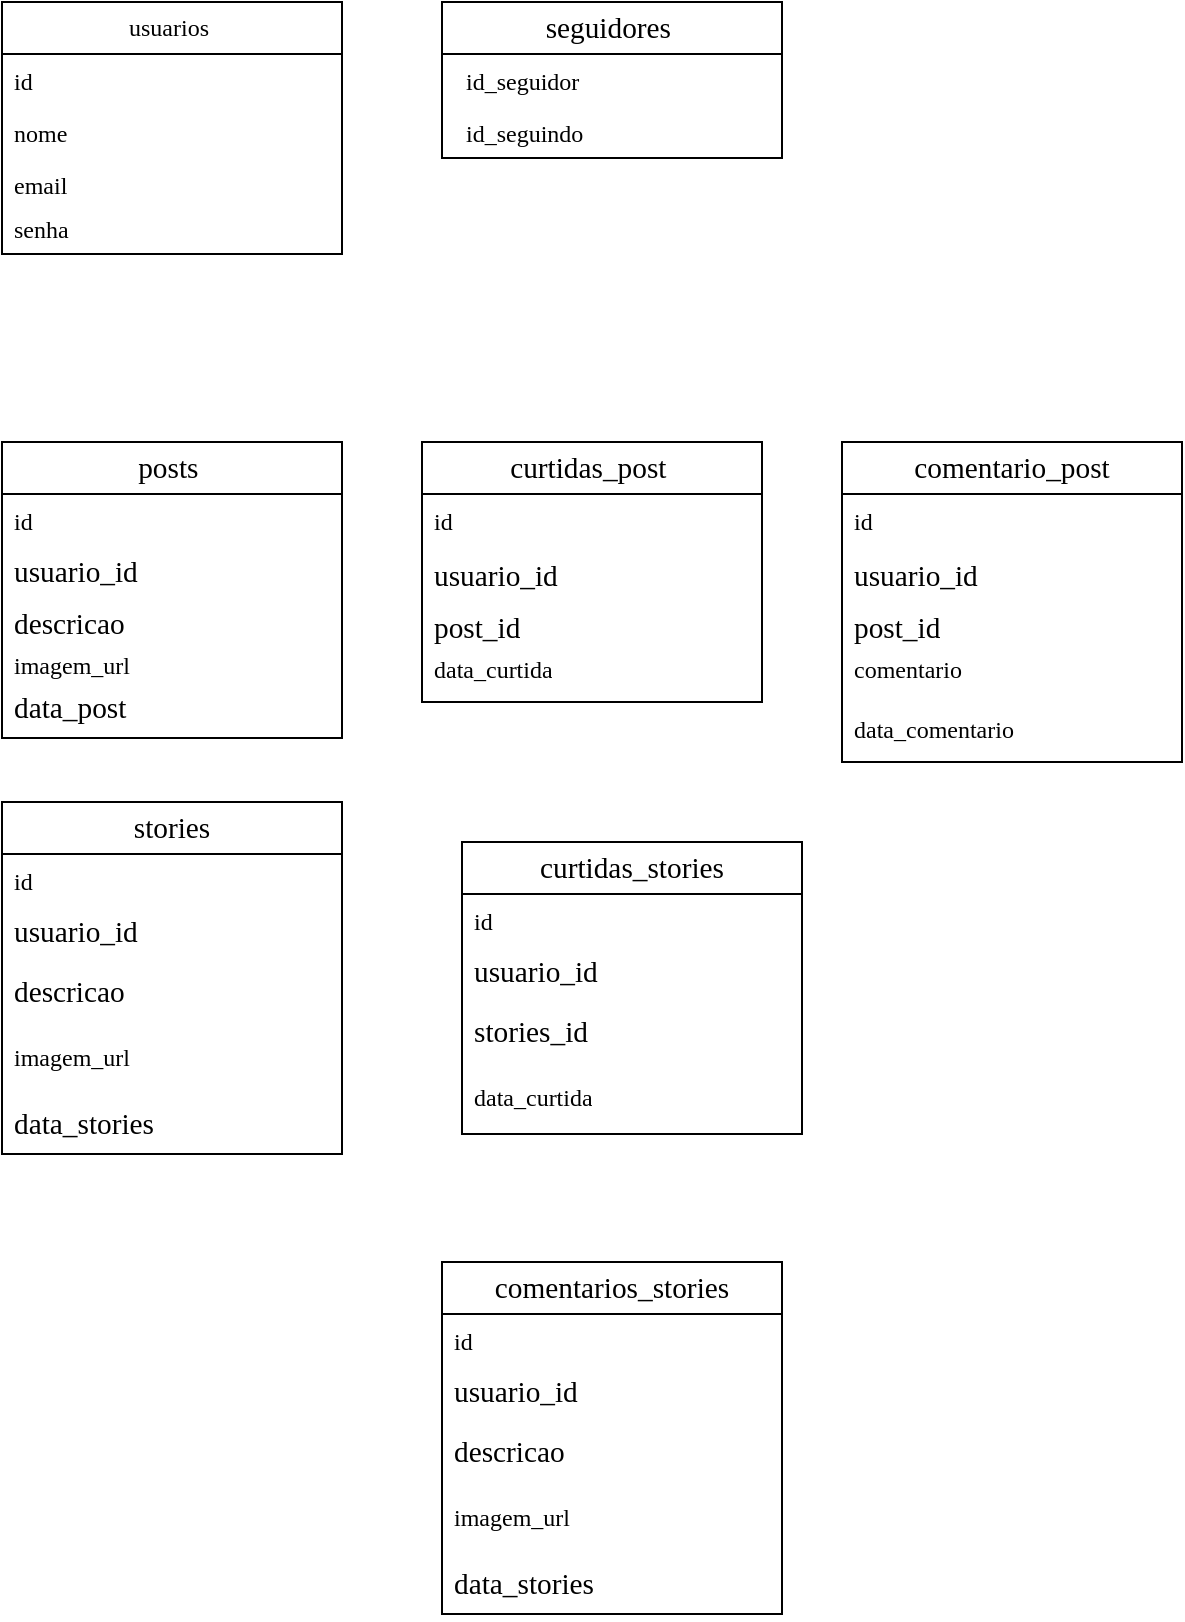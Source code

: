 <mxfile version="26.2.12">
  <diagram id="C5RBs43oDa-KdzZeNtuy" name="Page-1">
    <mxGraphModel dx="1044" dy="527" grid="1" gridSize="10" guides="1" tooltips="1" connect="1" arrows="1" fold="1" page="1" pageScale="1" pageWidth="827" pageHeight="1169" math="0" shadow="0">
      <root>
        <mxCell id="WIyWlLk6GJQsqaUBKTNV-0" />
        <mxCell id="WIyWlLk6GJQsqaUBKTNV-1" parent="WIyWlLk6GJQsqaUBKTNV-0" />
        <mxCell id="iWua7ZJ_4IUUCElxeBm5-2" value="usuarios&amp;nbsp;" style="swimlane;fontStyle=0;childLayout=stackLayout;horizontal=1;startSize=26;fillColor=none;horizontalStack=0;resizeParent=1;resizeParentMax=0;resizeLast=0;collapsible=1;marginBottom=0;whiteSpace=wrap;html=1;fontFamily=Verdana;" parent="WIyWlLk6GJQsqaUBKTNV-1" vertex="1">
          <mxGeometry x="260" y="40" width="170" height="126" as="geometry" />
        </mxCell>
        <mxCell id="iWua7ZJ_4IUUCElxeBm5-3" value="id&amp;nbsp; &amp;nbsp;&amp;nbsp;" style="text;strokeColor=none;fillColor=none;align=left;verticalAlign=top;spacingLeft=4;spacingRight=4;overflow=hidden;rotatable=0;points=[[0,0.5],[1,0.5]];portConstraint=eastwest;whiteSpace=wrap;html=1;fontFamily=Verdana;" parent="iWua7ZJ_4IUUCElxeBm5-2" vertex="1">
          <mxGeometry y="26" width="170" height="26" as="geometry" />
        </mxCell>
        <mxCell id="iWua7ZJ_4IUUCElxeBm5-4" value="nome&amp;nbsp;" style="text;strokeColor=none;fillColor=none;align=left;verticalAlign=top;spacingLeft=4;spacingRight=4;overflow=hidden;rotatable=0;points=[[0,0.5],[1,0.5]];portConstraint=eastwest;whiteSpace=wrap;html=1;fontFamily=Verdana;" parent="iWua7ZJ_4IUUCElxeBm5-2" vertex="1">
          <mxGeometry y="52" width="170" height="26" as="geometry" />
        </mxCell>
        <mxCell id="iWua7ZJ_4IUUCElxeBm5-5" value="email&amp;nbsp;" style="text;strokeColor=none;fillColor=none;align=left;verticalAlign=top;spacingLeft=4;spacingRight=4;overflow=hidden;rotatable=0;points=[[0,0.5],[1,0.5]];portConstraint=eastwest;whiteSpace=wrap;html=1;fontFamily=Verdana;" parent="iWua7ZJ_4IUUCElxeBm5-2" vertex="1">
          <mxGeometry y="78" width="170" height="22" as="geometry" />
        </mxCell>
        <mxCell id="iWua7ZJ_4IUUCElxeBm5-8" value="senha&amp;nbsp;" style="text;strokeColor=none;fillColor=none;align=left;verticalAlign=top;spacingLeft=4;spacingRight=4;overflow=hidden;rotatable=0;points=[[0,0.5],[1,0.5]];portConstraint=eastwest;whiteSpace=wrap;html=1;fontFamily=Verdana;" parent="iWua7ZJ_4IUUCElxeBm5-2" vertex="1">
          <mxGeometry y="100" width="170" height="26" as="geometry" />
        </mxCell>
        <mxCell id="iWua7ZJ_4IUUCElxeBm5-9" value="&lt;span id=&quot;docs-internal-guid-b785d1c1-7fff-65c7-04ec-d4af3d5e29a7&quot;&gt;&lt;span style=&quot;font-size: 11pt; color: rgb(0, 0, 0); background-color: transparent; font-variant-numeric: normal; font-variant-east-asian: normal; font-variant-alternates: normal; font-variant-position: normal; font-variant-emoji: normal; vertical-align: baseline; white-space-collapse: preserve;&quot;&gt;seguidores &lt;/span&gt;&lt;/span&gt;" style="swimlane;fontStyle=0;childLayout=stackLayout;horizontal=1;startSize=26;fillColor=none;horizontalStack=0;resizeParent=1;resizeParentMax=0;resizeLast=0;collapsible=1;marginBottom=0;whiteSpace=wrap;html=1;fontFamily=Verdana;" parent="WIyWlLk6GJQsqaUBKTNV-1" vertex="1">
          <mxGeometry x="480" y="40" width="170" height="78" as="geometry" />
        </mxCell>
        <mxCell id="iWua7ZJ_4IUUCElxeBm5-10" value="&lt;div&gt;&amp;nbsp; id_seguidor&amp;nbsp;&lt;/div&gt;&lt;div&gt;&lt;br&gt;&lt;/div&gt;" style="text;strokeColor=none;fillColor=none;align=left;verticalAlign=top;spacingLeft=4;spacingRight=4;overflow=hidden;rotatable=0;points=[[0,0.5],[1,0.5]];portConstraint=eastwest;whiteSpace=wrap;html=1;fontFamily=Verdana;" parent="iWua7ZJ_4IUUCElxeBm5-9" vertex="1">
          <mxGeometry y="26" width="170" height="26" as="geometry" />
        </mxCell>
        <mxCell id="iWua7ZJ_4IUUCElxeBm5-11" value="&lt;div&gt;&amp;nbsp; id_seguindo&amp;nbsp;&lt;/div&gt;&lt;div&gt;&lt;br&gt;&lt;/div&gt;" style="text;strokeColor=none;fillColor=none;align=left;verticalAlign=top;spacingLeft=4;spacingRight=4;overflow=hidden;rotatable=0;points=[[0,0.5],[1,0.5]];portConstraint=eastwest;whiteSpace=wrap;html=1;fontFamily=Verdana;" parent="iWua7ZJ_4IUUCElxeBm5-9" vertex="1">
          <mxGeometry y="52" width="170" height="26" as="geometry" />
        </mxCell>
        <mxCell id="iWua7ZJ_4IUUCElxeBm5-14" value="&lt;span id=&quot;docs-internal-guid-b637a96a-7fff-86a3-83ad-5937b34f5723&quot;&gt;&lt;span style=&quot;font-size: 11pt; color: rgb(0, 0, 0); background-color: transparent; font-variant-numeric: normal; font-variant-east-asian: normal; font-variant-alternates: normal; font-variant-position: normal; font-variant-emoji: normal; vertical-align: baseline; white-space-collapse: preserve;&quot;&gt;posts &lt;/span&gt;&lt;/span&gt;" style="swimlane;fontStyle=0;childLayout=stackLayout;horizontal=1;startSize=26;fillColor=none;horizontalStack=0;resizeParent=1;resizeParentMax=0;resizeLast=0;collapsible=1;marginBottom=0;whiteSpace=wrap;html=1;fontFamily=Verdana;" parent="WIyWlLk6GJQsqaUBKTNV-1" vertex="1">
          <mxGeometry x="260" y="260" width="170" height="148" as="geometry" />
        </mxCell>
        <mxCell id="iWua7ZJ_4IUUCElxeBm5-15" value="id&amp;nbsp;&amp;nbsp;" style="text;strokeColor=none;fillColor=none;align=left;verticalAlign=top;spacingLeft=4;spacingRight=4;overflow=hidden;rotatable=0;points=[[0,0.5],[1,0.5]];portConstraint=eastwest;whiteSpace=wrap;html=1;fontFamily=Verdana;" parent="iWua7ZJ_4IUUCElxeBm5-14" vertex="1">
          <mxGeometry y="26" width="170" height="24" as="geometry" />
        </mxCell>
        <mxCell id="iWua7ZJ_4IUUCElxeBm5-16" value="&lt;span id=&quot;docs-internal-guid-b994578e-7fff-46da-24de-aa7fc4ab6b1c&quot;&gt;&lt;span style=&quot;font-size: 11pt; color: rgb(0, 0, 0); background-color: transparent; font-variant-numeric: normal; font-variant-east-asian: normal; font-variant-alternates: normal; font-variant-position: normal; font-variant-emoji: normal; vertical-align: baseline; white-space-collapse: preserve;&quot;&gt;usuario_id &lt;/span&gt;&lt;/span&gt;" style="text;strokeColor=none;fillColor=none;align=left;verticalAlign=top;spacingLeft=4;spacingRight=4;overflow=hidden;rotatable=0;points=[[0,0.5],[1,0.5]];portConstraint=eastwest;whiteSpace=wrap;html=1;fontFamily=Verdana;" parent="iWua7ZJ_4IUUCElxeBm5-14" vertex="1">
          <mxGeometry y="50" width="170" height="26" as="geometry" />
        </mxCell>
        <mxCell id="iWua7ZJ_4IUUCElxeBm5-17" value="&lt;span id=&quot;docs-internal-guid-8b86d98f-7fff-773e-81e2-166032f2e981&quot;&gt;&lt;span style=&quot;font-size: 11pt; color: rgb(0, 0, 0); background-color: transparent; font-variant-numeric: normal; font-variant-east-asian: normal; font-variant-alternates: normal; font-variant-position: normal; font-variant-emoji: normal; vertical-align: baseline; white-space-collapse: preserve;&quot;&gt;descricao &lt;/span&gt;&lt;/span&gt;" style="text;strokeColor=none;fillColor=none;align=left;verticalAlign=top;spacingLeft=4;spacingRight=4;overflow=hidden;rotatable=0;points=[[0,0.5],[1,0.5]];portConstraint=eastwest;whiteSpace=wrap;html=1;fontFamily=Verdana;" parent="iWua7ZJ_4IUUCElxeBm5-14" vertex="1">
          <mxGeometry y="76" width="170" height="22" as="geometry" />
        </mxCell>
        <mxCell id="iWua7ZJ_4IUUCElxeBm5-18" value="imagem_url&amp;nbsp;" style="text;strokeColor=none;fillColor=none;align=left;verticalAlign=top;spacingLeft=4;spacingRight=4;overflow=hidden;rotatable=0;points=[[0,0.5],[1,0.5]];portConstraint=eastwest;whiteSpace=wrap;html=1;fontFamily=Verdana;" parent="iWua7ZJ_4IUUCElxeBm5-14" vertex="1">
          <mxGeometry y="98" width="170" height="20" as="geometry" />
        </mxCell>
        <mxCell id="iWua7ZJ_4IUUCElxeBm5-25" value="&lt;span id=&quot;docs-internal-guid-64afa6a9-7fff-0db7-e2cf-44706ea9bf8e&quot;&gt;&lt;span style=&quot;font-size: 11pt; color: rgb(0, 0, 0); background-color: transparent; font-variant-numeric: normal; font-variant-east-asian: normal; font-variant-alternates: normal; font-variant-position: normal; font-variant-emoji: normal; vertical-align: baseline; white-space-collapse: preserve;&quot;&gt;data_post &lt;/span&gt;&lt;/span&gt;" style="text;strokeColor=none;fillColor=none;align=left;verticalAlign=top;spacingLeft=4;spacingRight=4;overflow=hidden;rotatable=0;points=[[0,0.5],[1,0.5]];portConstraint=eastwest;whiteSpace=wrap;html=1;fontFamily=Verdana;" parent="iWua7ZJ_4IUUCElxeBm5-14" vertex="1">
          <mxGeometry y="118" width="170" height="30" as="geometry" />
        </mxCell>
        <mxCell id="iWua7ZJ_4IUUCElxeBm5-26" value="&lt;span id=&quot;docs-internal-guid-b637a96a-7fff-86a3-83ad-5937b34f5723&quot;&gt;&lt;span style=&quot;font-size: 11pt; color: rgb(0, 0, 0); background-color: transparent; font-variant-numeric: normal; font-variant-east-asian: normal; font-variant-alternates: normal; font-variant-position: normal; font-variant-emoji: normal; vertical-align: baseline; white-space-collapse: preserve;&quot;&gt;curtidas_post &lt;/span&gt;&lt;/span&gt;" style="swimlane;fontStyle=0;childLayout=stackLayout;horizontal=1;startSize=26;fillColor=none;horizontalStack=0;resizeParent=1;resizeParentMax=0;resizeLast=0;collapsible=1;marginBottom=0;whiteSpace=wrap;html=1;fontFamily=Verdana;" parent="WIyWlLk6GJQsqaUBKTNV-1" vertex="1">
          <mxGeometry x="470" y="260" width="170" height="130" as="geometry" />
        </mxCell>
        <mxCell id="iWua7ZJ_4IUUCElxeBm5-27" value="id&amp;nbsp; &amp;nbsp;&amp;nbsp;" style="text;strokeColor=none;fillColor=none;align=left;verticalAlign=top;spacingLeft=4;spacingRight=4;overflow=hidden;rotatable=0;points=[[0,0.5],[1,0.5]];portConstraint=eastwest;whiteSpace=wrap;html=1;fontFamily=Verdana;" parent="iWua7ZJ_4IUUCElxeBm5-26" vertex="1">
          <mxGeometry y="26" width="170" height="26" as="geometry" />
        </mxCell>
        <mxCell id="iWua7ZJ_4IUUCElxeBm5-28" value="&lt;span id=&quot;docs-internal-guid-b994578e-7fff-46da-24de-aa7fc4ab6b1c&quot;&gt;&lt;span style=&quot;font-size: 11pt; color: rgb(0, 0, 0); background-color: transparent; font-variant-numeric: normal; font-variant-east-asian: normal; font-variant-alternates: normal; font-variant-position: normal; font-variant-emoji: normal; vertical-align: baseline; white-space-collapse: preserve;&quot;&gt;usuario_id &lt;/span&gt;&lt;/span&gt;" style="text;strokeColor=none;fillColor=none;align=left;verticalAlign=top;spacingLeft=4;spacingRight=4;overflow=hidden;rotatable=0;points=[[0,0.5],[1,0.5]];portConstraint=eastwest;whiteSpace=wrap;html=1;fontFamily=Verdana;" parent="iWua7ZJ_4IUUCElxeBm5-26" vertex="1">
          <mxGeometry y="52" width="170" height="26" as="geometry" />
        </mxCell>
        <mxCell id="iWua7ZJ_4IUUCElxeBm5-29" value="&lt;span id=&quot;docs-internal-guid-8b86d98f-7fff-773e-81e2-166032f2e981&quot;&gt;&lt;span style=&quot;font-size: 11pt; color: rgb(0, 0, 0); background-color: transparent; font-variant-numeric: normal; font-variant-east-asian: normal; font-variant-alternates: normal; font-variant-position: normal; font-variant-emoji: normal; vertical-align: baseline; white-space-collapse: preserve;&quot;&gt;post_id&lt;/span&gt;&lt;/span&gt;" style="text;strokeColor=none;fillColor=none;align=left;verticalAlign=top;spacingLeft=4;spacingRight=4;overflow=hidden;rotatable=0;points=[[0,0.5],[1,0.5]];portConstraint=eastwest;whiteSpace=wrap;html=1;fontFamily=Verdana;" parent="iWua7ZJ_4IUUCElxeBm5-26" vertex="1">
          <mxGeometry y="78" width="170" height="22" as="geometry" />
        </mxCell>
        <mxCell id="iWua7ZJ_4IUUCElxeBm5-30" value="data_curtida" style="text;strokeColor=none;fillColor=none;align=left;verticalAlign=top;spacingLeft=4;spacingRight=4;overflow=hidden;rotatable=0;points=[[0,0.5],[1,0.5]];portConstraint=eastwest;whiteSpace=wrap;html=1;fontFamily=Verdana;" parent="iWua7ZJ_4IUUCElxeBm5-26" vertex="1">
          <mxGeometry y="100" width="170" height="30" as="geometry" />
        </mxCell>
        <mxCell id="zDFyfJNsrAbnULaWMR0R-0" value="&lt;span id=&quot;docs-internal-guid-b637a96a-7fff-86a3-83ad-5937b34f5723&quot;&gt;&lt;span style=&quot;font-size: 11pt; color: rgb(0, 0, 0); background-color: transparent; font-variant-numeric: normal; font-variant-east-asian: normal; font-variant-alternates: normal; font-variant-position: normal; font-variant-emoji: normal; vertical-align: baseline; white-space-collapse: preserve;&quot;&gt;comentario_post&lt;/span&gt;&lt;/span&gt;" style="swimlane;fontStyle=0;childLayout=stackLayout;horizontal=1;startSize=26;fillColor=none;horizontalStack=0;resizeParent=1;resizeParentMax=0;resizeLast=0;collapsible=1;marginBottom=0;whiteSpace=wrap;html=1;fontFamily=Verdana;" vertex="1" parent="WIyWlLk6GJQsqaUBKTNV-1">
          <mxGeometry x="680" y="260" width="170" height="160" as="geometry" />
        </mxCell>
        <mxCell id="zDFyfJNsrAbnULaWMR0R-1" value="id&amp;nbsp; &amp;nbsp;&amp;nbsp;" style="text;strokeColor=none;fillColor=none;align=left;verticalAlign=top;spacingLeft=4;spacingRight=4;overflow=hidden;rotatable=0;points=[[0,0.5],[1,0.5]];portConstraint=eastwest;whiteSpace=wrap;html=1;fontFamily=Verdana;" vertex="1" parent="zDFyfJNsrAbnULaWMR0R-0">
          <mxGeometry y="26" width="170" height="26" as="geometry" />
        </mxCell>
        <mxCell id="zDFyfJNsrAbnULaWMR0R-2" value="&lt;span id=&quot;docs-internal-guid-b994578e-7fff-46da-24de-aa7fc4ab6b1c&quot;&gt;&lt;span style=&quot;font-size: 11pt; color: rgb(0, 0, 0); background-color: transparent; font-variant-numeric: normal; font-variant-east-asian: normal; font-variant-alternates: normal; font-variant-position: normal; font-variant-emoji: normal; vertical-align: baseline; white-space-collapse: preserve;&quot;&gt;usuario_id &lt;/span&gt;&lt;/span&gt;" style="text;strokeColor=none;fillColor=none;align=left;verticalAlign=top;spacingLeft=4;spacingRight=4;overflow=hidden;rotatable=0;points=[[0,0.5],[1,0.5]];portConstraint=eastwest;whiteSpace=wrap;html=1;fontFamily=Verdana;" vertex="1" parent="zDFyfJNsrAbnULaWMR0R-0">
          <mxGeometry y="52" width="170" height="26" as="geometry" />
        </mxCell>
        <mxCell id="zDFyfJNsrAbnULaWMR0R-3" value="&lt;span id=&quot;docs-internal-guid-8b86d98f-7fff-773e-81e2-166032f2e981&quot;&gt;&lt;span style=&quot;font-size: 11pt; color: rgb(0, 0, 0); background-color: transparent; font-variant-numeric: normal; font-variant-east-asian: normal; font-variant-alternates: normal; font-variant-position: normal; font-variant-emoji: normal; vertical-align: baseline; white-space-collapse: preserve;&quot;&gt;post_id&lt;/span&gt;&lt;/span&gt;" style="text;strokeColor=none;fillColor=none;align=left;verticalAlign=top;spacingLeft=4;spacingRight=4;overflow=hidden;rotatable=0;points=[[0,0.5],[1,0.5]];portConstraint=eastwest;whiteSpace=wrap;html=1;fontFamily=Verdana;" vertex="1" parent="zDFyfJNsrAbnULaWMR0R-0">
          <mxGeometry y="78" width="170" height="22" as="geometry" />
        </mxCell>
        <mxCell id="zDFyfJNsrAbnULaWMR0R-5" value="comentario" style="text;strokeColor=none;fillColor=none;align=left;verticalAlign=top;spacingLeft=4;spacingRight=4;overflow=hidden;rotatable=0;points=[[0,0.5],[1,0.5]];portConstraint=eastwest;whiteSpace=wrap;html=1;fontFamily=Verdana;" vertex="1" parent="zDFyfJNsrAbnULaWMR0R-0">
          <mxGeometry y="100" width="170" height="30" as="geometry" />
        </mxCell>
        <mxCell id="zDFyfJNsrAbnULaWMR0R-4" value="data_comentario" style="text;strokeColor=none;fillColor=none;align=left;verticalAlign=top;spacingLeft=4;spacingRight=4;overflow=hidden;rotatable=0;points=[[0,0.5],[1,0.5]];portConstraint=eastwest;whiteSpace=wrap;html=1;fontFamily=Verdana;" vertex="1" parent="zDFyfJNsrAbnULaWMR0R-0">
          <mxGeometry y="130" width="170" height="30" as="geometry" />
        </mxCell>
        <mxCell id="zDFyfJNsrAbnULaWMR0R-12" value="&lt;span id=&quot;docs-internal-guid-b637a96a-7fff-86a3-83ad-5937b34f5723&quot;&gt;&lt;span style=&quot;font-size: 11pt; color: rgb(0, 0, 0); background-color: transparent; font-variant-numeric: normal; font-variant-east-asian: normal; font-variant-alternates: normal; font-variant-position: normal; font-variant-emoji: normal; vertical-align: baseline; white-space-collapse: preserve;&quot;&gt;stories&lt;/span&gt;&lt;/span&gt;" style="swimlane;fontStyle=0;childLayout=stackLayout;horizontal=1;startSize=26;fillColor=none;horizontalStack=0;resizeParent=1;resizeParentMax=0;resizeLast=0;collapsible=1;marginBottom=0;whiteSpace=wrap;html=1;fontFamily=Verdana;" vertex="1" parent="WIyWlLk6GJQsqaUBKTNV-1">
          <mxGeometry x="260" y="440" width="170" height="176" as="geometry" />
        </mxCell>
        <mxCell id="zDFyfJNsrAbnULaWMR0R-13" value="id&amp;nbsp;&amp;nbsp;" style="text;strokeColor=none;fillColor=none;align=left;verticalAlign=top;spacingLeft=4;spacingRight=4;overflow=hidden;rotatable=0;points=[[0,0.5],[1,0.5]];portConstraint=eastwest;whiteSpace=wrap;html=1;fontFamily=Verdana;" vertex="1" parent="zDFyfJNsrAbnULaWMR0R-12">
          <mxGeometry y="26" width="170" height="24" as="geometry" />
        </mxCell>
        <mxCell id="zDFyfJNsrAbnULaWMR0R-14" value="&lt;span id=&quot;docs-internal-guid-b994578e-7fff-46da-24de-aa7fc4ab6b1c&quot;&gt;&lt;span style=&quot;font-size: 11pt; color: rgb(0, 0, 0); background-color: transparent; font-variant-numeric: normal; font-variant-east-asian: normal; font-variant-alternates: normal; font-variant-position: normal; font-variant-emoji: normal; vertical-align: baseline; white-space-collapse: preserve;&quot;&gt;usuario_id &lt;/span&gt;&lt;/span&gt;" style="text;strokeColor=none;fillColor=none;align=left;verticalAlign=top;spacingLeft=4;spacingRight=4;overflow=hidden;rotatable=0;points=[[0,0.5],[1,0.5]];portConstraint=eastwest;whiteSpace=wrap;html=1;fontFamily=Verdana;" vertex="1" parent="zDFyfJNsrAbnULaWMR0R-12">
          <mxGeometry y="50" width="170" height="30" as="geometry" />
        </mxCell>
        <mxCell id="zDFyfJNsrAbnULaWMR0R-15" value="&lt;span id=&quot;docs-internal-guid-8b86d98f-7fff-773e-81e2-166032f2e981&quot;&gt;&lt;span style=&quot;font-size: 11pt; color: rgb(0, 0, 0); background-color: transparent; font-variant-numeric: normal; font-variant-east-asian: normal; font-variant-alternates: normal; font-variant-position: normal; font-variant-emoji: normal; vertical-align: baseline; white-space-collapse: preserve;&quot;&gt;descricao &lt;/span&gt;&lt;/span&gt;" style="text;strokeColor=none;fillColor=none;align=left;verticalAlign=top;spacingLeft=4;spacingRight=4;overflow=hidden;rotatable=0;points=[[0,0.5],[1,0.5]];portConstraint=eastwest;whiteSpace=wrap;html=1;fontFamily=Verdana;" vertex="1" parent="zDFyfJNsrAbnULaWMR0R-12">
          <mxGeometry y="80" width="170" height="34" as="geometry" />
        </mxCell>
        <mxCell id="zDFyfJNsrAbnULaWMR0R-16" value="imagem_url&amp;nbsp;" style="text;strokeColor=none;fillColor=none;align=left;verticalAlign=top;spacingLeft=4;spacingRight=4;overflow=hidden;rotatable=0;points=[[0,0.5],[1,0.5]];portConstraint=eastwest;whiteSpace=wrap;html=1;fontFamily=Verdana;" vertex="1" parent="zDFyfJNsrAbnULaWMR0R-12">
          <mxGeometry y="114" width="170" height="32" as="geometry" />
        </mxCell>
        <mxCell id="zDFyfJNsrAbnULaWMR0R-17" value="&lt;span id=&quot;docs-internal-guid-64afa6a9-7fff-0db7-e2cf-44706ea9bf8e&quot;&gt;&lt;span style=&quot;font-size: 11pt; color: rgb(0, 0, 0); background-color: transparent; font-variant-numeric: normal; font-variant-east-asian: normal; font-variant-alternates: normal; font-variant-position: normal; font-variant-emoji: normal; vertical-align: baseline; white-space-collapse: preserve;&quot;&gt;data_stories &lt;/span&gt;&lt;/span&gt;" style="text;strokeColor=none;fillColor=none;align=left;verticalAlign=top;spacingLeft=4;spacingRight=4;overflow=hidden;rotatable=0;points=[[0,0.5],[1,0.5]];portConstraint=eastwest;whiteSpace=wrap;html=1;fontFamily=Verdana;" vertex="1" parent="zDFyfJNsrAbnULaWMR0R-12">
          <mxGeometry y="146" width="170" height="30" as="geometry" />
        </mxCell>
        <mxCell id="zDFyfJNsrAbnULaWMR0R-18" value="&lt;span id=&quot;docs-internal-guid-b637a96a-7fff-86a3-83ad-5937b34f5723&quot;&gt;&lt;span style=&quot;font-size: 11pt; color: rgb(0, 0, 0); background-color: transparent; font-variant-numeric: normal; font-variant-east-asian: normal; font-variant-alternates: normal; font-variant-position: normal; font-variant-emoji: normal; vertical-align: baseline; white-space-collapse: preserve;&quot;&gt;curtidas_stories&lt;/span&gt;&lt;/span&gt;" style="swimlane;fontStyle=0;childLayout=stackLayout;horizontal=1;startSize=26;fillColor=none;horizontalStack=0;resizeParent=1;resizeParentMax=0;resizeLast=0;collapsible=1;marginBottom=0;whiteSpace=wrap;html=1;fontFamily=Verdana;" vertex="1" parent="WIyWlLk6GJQsqaUBKTNV-1">
          <mxGeometry x="490" y="460" width="170" height="146" as="geometry" />
        </mxCell>
        <mxCell id="zDFyfJNsrAbnULaWMR0R-19" value="id&amp;nbsp;&amp;nbsp;" style="text;strokeColor=none;fillColor=none;align=left;verticalAlign=top;spacingLeft=4;spacingRight=4;overflow=hidden;rotatable=0;points=[[0,0.5],[1,0.5]];portConstraint=eastwest;whiteSpace=wrap;html=1;fontFamily=Verdana;" vertex="1" parent="zDFyfJNsrAbnULaWMR0R-18">
          <mxGeometry y="26" width="170" height="24" as="geometry" />
        </mxCell>
        <mxCell id="zDFyfJNsrAbnULaWMR0R-20" value="&lt;span id=&quot;docs-internal-guid-b994578e-7fff-46da-24de-aa7fc4ab6b1c&quot;&gt;&lt;span style=&quot;font-size: 11pt; color: rgb(0, 0, 0); background-color: transparent; font-variant-numeric: normal; font-variant-east-asian: normal; font-variant-alternates: normal; font-variant-position: normal; font-variant-emoji: normal; vertical-align: baseline; white-space-collapse: preserve;&quot;&gt;usuario_id &lt;/span&gt;&lt;/span&gt;" style="text;strokeColor=none;fillColor=none;align=left;verticalAlign=top;spacingLeft=4;spacingRight=4;overflow=hidden;rotatable=0;points=[[0,0.5],[1,0.5]];portConstraint=eastwest;whiteSpace=wrap;html=1;fontFamily=Verdana;" vertex="1" parent="zDFyfJNsrAbnULaWMR0R-18">
          <mxGeometry y="50" width="170" height="30" as="geometry" />
        </mxCell>
        <mxCell id="zDFyfJNsrAbnULaWMR0R-21" value="&lt;span id=&quot;docs-internal-guid-8b86d98f-7fff-773e-81e2-166032f2e981&quot;&gt;&lt;span style=&quot;font-size: 11pt; color: rgb(0, 0, 0); background-color: transparent; font-variant-numeric: normal; font-variant-east-asian: normal; font-variant-alternates: normal; font-variant-position: normal; font-variant-emoji: normal; vertical-align: baseline; white-space-collapse: preserve;&quot;&gt;stories_id&lt;/span&gt;&lt;/span&gt;" style="text;strokeColor=none;fillColor=none;align=left;verticalAlign=top;spacingLeft=4;spacingRight=4;overflow=hidden;rotatable=0;points=[[0,0.5],[1,0.5]];portConstraint=eastwest;whiteSpace=wrap;html=1;fontFamily=Verdana;" vertex="1" parent="zDFyfJNsrAbnULaWMR0R-18">
          <mxGeometry y="80" width="170" height="34" as="geometry" />
        </mxCell>
        <mxCell id="zDFyfJNsrAbnULaWMR0R-22" value="data_curtida" style="text;strokeColor=none;fillColor=none;align=left;verticalAlign=top;spacingLeft=4;spacingRight=4;overflow=hidden;rotatable=0;points=[[0,0.5],[1,0.5]];portConstraint=eastwest;whiteSpace=wrap;html=1;fontFamily=Verdana;" vertex="1" parent="zDFyfJNsrAbnULaWMR0R-18">
          <mxGeometry y="114" width="170" height="32" as="geometry" />
        </mxCell>
        <mxCell id="zDFyfJNsrAbnULaWMR0R-24" value="&lt;span id=&quot;docs-internal-guid-b637a96a-7fff-86a3-83ad-5937b34f5723&quot;&gt;&lt;span style=&quot;font-size: 11pt; color: rgb(0, 0, 0); background-color: transparent; font-variant-numeric: normal; font-variant-east-asian: normal; font-variant-alternates: normal; font-variant-position: normal; font-variant-emoji: normal; vertical-align: baseline; white-space-collapse: preserve;&quot;&gt;comentarios_stories&lt;/span&gt;&lt;/span&gt;" style="swimlane;fontStyle=0;childLayout=stackLayout;horizontal=1;startSize=26;fillColor=none;horizontalStack=0;resizeParent=1;resizeParentMax=0;resizeLast=0;collapsible=1;marginBottom=0;whiteSpace=wrap;html=1;fontFamily=Verdana;" vertex="1" parent="WIyWlLk6GJQsqaUBKTNV-1">
          <mxGeometry x="480" y="670" width="170" height="176" as="geometry" />
        </mxCell>
        <mxCell id="zDFyfJNsrAbnULaWMR0R-25" value="id&amp;nbsp;&amp;nbsp;" style="text;strokeColor=none;fillColor=none;align=left;verticalAlign=top;spacingLeft=4;spacingRight=4;overflow=hidden;rotatable=0;points=[[0,0.5],[1,0.5]];portConstraint=eastwest;whiteSpace=wrap;html=1;fontFamily=Verdana;" vertex="1" parent="zDFyfJNsrAbnULaWMR0R-24">
          <mxGeometry y="26" width="170" height="24" as="geometry" />
        </mxCell>
        <mxCell id="zDFyfJNsrAbnULaWMR0R-26" value="&lt;span id=&quot;docs-internal-guid-b994578e-7fff-46da-24de-aa7fc4ab6b1c&quot;&gt;&lt;span style=&quot;font-size: 11pt; color: rgb(0, 0, 0); background-color: transparent; font-variant-numeric: normal; font-variant-east-asian: normal; font-variant-alternates: normal; font-variant-position: normal; font-variant-emoji: normal; vertical-align: baseline; white-space-collapse: preserve;&quot;&gt;usuario_id &lt;/span&gt;&lt;/span&gt;" style="text;strokeColor=none;fillColor=none;align=left;verticalAlign=top;spacingLeft=4;spacingRight=4;overflow=hidden;rotatable=0;points=[[0,0.5],[1,0.5]];portConstraint=eastwest;whiteSpace=wrap;html=1;fontFamily=Verdana;" vertex="1" parent="zDFyfJNsrAbnULaWMR0R-24">
          <mxGeometry y="50" width="170" height="30" as="geometry" />
        </mxCell>
        <mxCell id="zDFyfJNsrAbnULaWMR0R-27" value="&lt;span id=&quot;docs-internal-guid-8b86d98f-7fff-773e-81e2-166032f2e981&quot;&gt;&lt;span style=&quot;font-size: 11pt; color: rgb(0, 0, 0); background-color: transparent; font-variant-numeric: normal; font-variant-east-asian: normal; font-variant-alternates: normal; font-variant-position: normal; font-variant-emoji: normal; vertical-align: baseline; white-space-collapse: preserve;&quot;&gt;descricao &lt;/span&gt;&lt;/span&gt;" style="text;strokeColor=none;fillColor=none;align=left;verticalAlign=top;spacingLeft=4;spacingRight=4;overflow=hidden;rotatable=0;points=[[0,0.5],[1,0.5]];portConstraint=eastwest;whiteSpace=wrap;html=1;fontFamily=Verdana;" vertex="1" parent="zDFyfJNsrAbnULaWMR0R-24">
          <mxGeometry y="80" width="170" height="34" as="geometry" />
        </mxCell>
        <mxCell id="zDFyfJNsrAbnULaWMR0R-28" value="imagem_url&amp;nbsp;" style="text;strokeColor=none;fillColor=none;align=left;verticalAlign=top;spacingLeft=4;spacingRight=4;overflow=hidden;rotatable=0;points=[[0,0.5],[1,0.5]];portConstraint=eastwest;whiteSpace=wrap;html=1;fontFamily=Verdana;" vertex="1" parent="zDFyfJNsrAbnULaWMR0R-24">
          <mxGeometry y="114" width="170" height="32" as="geometry" />
        </mxCell>
        <mxCell id="zDFyfJNsrAbnULaWMR0R-29" value="&lt;span id=&quot;docs-internal-guid-64afa6a9-7fff-0db7-e2cf-44706ea9bf8e&quot;&gt;&lt;span style=&quot;font-size: 11pt; color: rgb(0, 0, 0); background-color: transparent; font-variant-numeric: normal; font-variant-east-asian: normal; font-variant-alternates: normal; font-variant-position: normal; font-variant-emoji: normal; vertical-align: baseline; white-space-collapse: preserve;&quot;&gt;data_stories &lt;/span&gt;&lt;/span&gt;" style="text;strokeColor=none;fillColor=none;align=left;verticalAlign=top;spacingLeft=4;spacingRight=4;overflow=hidden;rotatable=0;points=[[0,0.5],[1,0.5]];portConstraint=eastwest;whiteSpace=wrap;html=1;fontFamily=Verdana;" vertex="1" parent="zDFyfJNsrAbnULaWMR0R-24">
          <mxGeometry y="146" width="170" height="30" as="geometry" />
        </mxCell>
      </root>
    </mxGraphModel>
  </diagram>
</mxfile>
